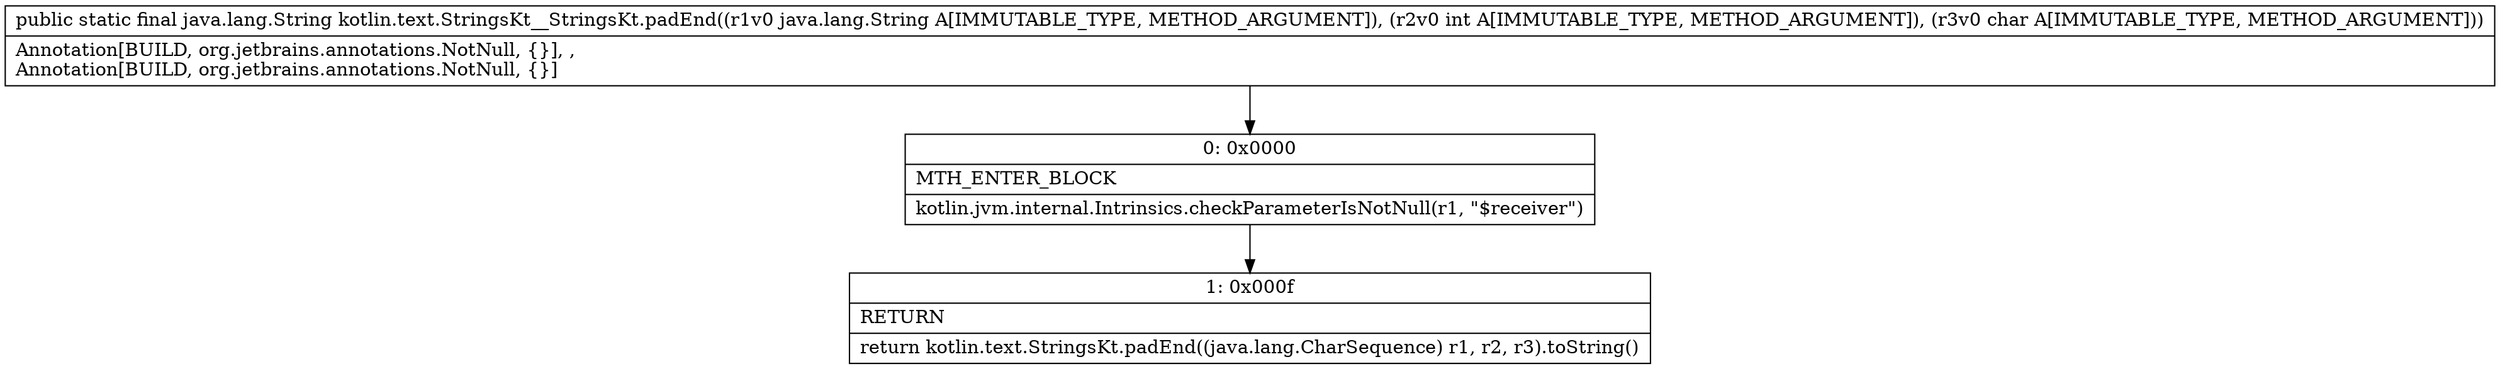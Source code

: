 digraph "CFG forkotlin.text.StringsKt__StringsKt.padEnd(Ljava\/lang\/String;IC)Ljava\/lang\/String;" {
Node_0 [shape=record,label="{0\:\ 0x0000|MTH_ENTER_BLOCK\l|kotlin.jvm.internal.Intrinsics.checkParameterIsNotNull(r1, \"$receiver\")\l}"];
Node_1 [shape=record,label="{1\:\ 0x000f|RETURN\l|return kotlin.text.StringsKt.padEnd((java.lang.CharSequence) r1, r2, r3).toString()\l}"];
MethodNode[shape=record,label="{public static final java.lang.String kotlin.text.StringsKt__StringsKt.padEnd((r1v0 java.lang.String A[IMMUTABLE_TYPE, METHOD_ARGUMENT]), (r2v0 int A[IMMUTABLE_TYPE, METHOD_ARGUMENT]), (r3v0 char A[IMMUTABLE_TYPE, METHOD_ARGUMENT]))  | Annotation[BUILD, org.jetbrains.annotations.NotNull, \{\}], , \lAnnotation[BUILD, org.jetbrains.annotations.NotNull, \{\}]\l}"];
MethodNode -> Node_0;
Node_0 -> Node_1;
}

